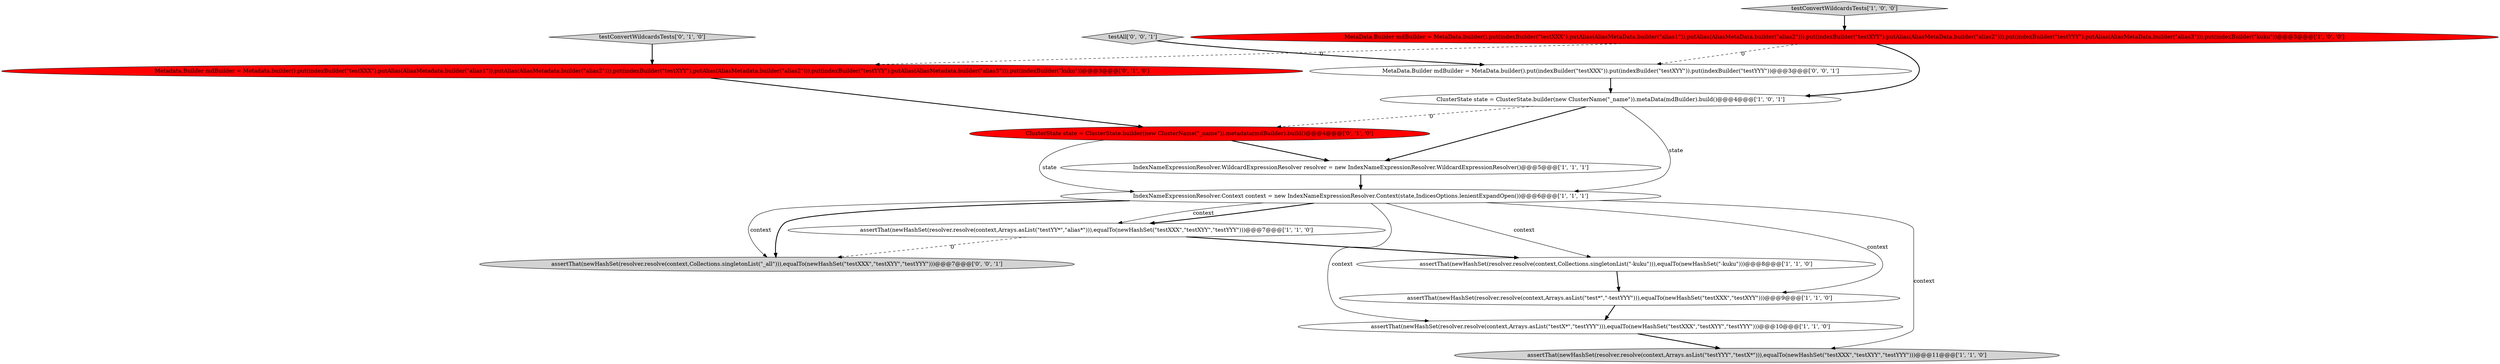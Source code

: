 digraph {
9 [style = filled, label = "MetaData.Builder mdBuilder = MetaData.builder().put(indexBuilder(\"testXXX\").putAlias(AliasMetaData.builder(\"alias1\")).putAlias(AliasMetaData.builder(\"alias2\"))).put(indexBuilder(\"testXYY\").putAlias(AliasMetaData.builder(\"alias2\"))).put(indexBuilder(\"testYYY\").putAlias(AliasMetaData.builder(\"alias3\"))).put(indexBuilder(\"kuku\"))@@@3@@@['1', '0', '0']", fillcolor = red, shape = ellipse image = "AAA1AAABBB1BBB"];
10 [style = filled, label = "testConvertWildcardsTests['0', '1', '0']", fillcolor = lightgray, shape = diamond image = "AAA0AAABBB2BBB"];
13 [style = filled, label = "MetaData.Builder mdBuilder = MetaData.builder().put(indexBuilder(\"testXXX\")).put(indexBuilder(\"testXYY\")).put(indexBuilder(\"testYYY\"))@@@3@@@['0', '0', '1']", fillcolor = white, shape = ellipse image = "AAA0AAABBB3BBB"];
11 [style = filled, label = "Metadata.Builder mdBuilder = Metadata.builder().put(indexBuilder(\"testXXX\").putAlias(AliasMetadata.builder(\"alias1\")).putAlias(AliasMetadata.builder(\"alias2\"))).put(indexBuilder(\"testXYY\").putAlias(AliasMetadata.builder(\"alias2\"))).put(indexBuilder(\"testYYY\").putAlias(AliasMetadata.builder(\"alias3\"))).put(indexBuilder(\"kuku\"))@@@3@@@['0', '1', '0']", fillcolor = red, shape = ellipse image = "AAA1AAABBB2BBB"];
1 [style = filled, label = "assertThat(newHashSet(resolver.resolve(context,Arrays.asList(\"testYY*\",\"alias*\"))),equalTo(newHashSet(\"testXXX\",\"testXYY\",\"testYYY\")))@@@7@@@['1', '1', '0']", fillcolor = white, shape = ellipse image = "AAA0AAABBB1BBB"];
14 [style = filled, label = "assertThat(newHashSet(resolver.resolve(context,Collections.singletonList(\"_all\"))),equalTo(newHashSet(\"testXXX\",\"testXYY\",\"testYYY\")))@@@7@@@['0', '0', '1']", fillcolor = lightgray, shape = ellipse image = "AAA0AAABBB3BBB"];
6 [style = filled, label = "assertThat(newHashSet(resolver.resolve(context,Arrays.asList(\"test*\",\"-testYYY\"))),equalTo(newHashSet(\"testXXX\",\"testXYY\")))@@@9@@@['1', '1', '0']", fillcolor = white, shape = ellipse image = "AAA0AAABBB1BBB"];
3 [style = filled, label = "assertThat(newHashSet(resolver.resolve(context,Arrays.asList(\"testYYY\",\"testX*\"))),equalTo(newHashSet(\"testXXX\",\"testXYY\",\"testYYY\")))@@@11@@@['1', '1', '0']", fillcolor = lightgray, shape = ellipse image = "AAA0AAABBB1BBB"];
12 [style = filled, label = "ClusterState state = ClusterState.builder(new ClusterName(\"_name\")).metadata(mdBuilder).build()@@@4@@@['0', '1', '0']", fillcolor = red, shape = ellipse image = "AAA1AAABBB2BBB"];
4 [style = filled, label = "IndexNameExpressionResolver.WildcardExpressionResolver resolver = new IndexNameExpressionResolver.WildcardExpressionResolver()@@@5@@@['1', '1', '1']", fillcolor = white, shape = ellipse image = "AAA0AAABBB1BBB"];
2 [style = filled, label = "ClusterState state = ClusterState.builder(new ClusterName(\"_name\")).metaData(mdBuilder).build()@@@4@@@['1', '0', '1']", fillcolor = white, shape = ellipse image = "AAA0AAABBB1BBB"];
15 [style = filled, label = "testAll['0', '0', '1']", fillcolor = lightgray, shape = diamond image = "AAA0AAABBB3BBB"];
7 [style = filled, label = "assertThat(newHashSet(resolver.resolve(context,Collections.singletonList(\"-kuku\"))),equalTo(newHashSet(\"-kuku\")))@@@8@@@['1', '1', '0']", fillcolor = white, shape = ellipse image = "AAA0AAABBB1BBB"];
0 [style = filled, label = "IndexNameExpressionResolver.Context context = new IndexNameExpressionResolver.Context(state,IndicesOptions.lenientExpandOpen())@@@6@@@['1', '1', '1']", fillcolor = white, shape = ellipse image = "AAA0AAABBB1BBB"];
5 [style = filled, label = "assertThat(newHashSet(resolver.resolve(context,Arrays.asList(\"testX*\",\"testYYY\"))),equalTo(newHashSet(\"testXXX\",\"testXYY\",\"testYYY\")))@@@10@@@['1', '1', '0']", fillcolor = white, shape = ellipse image = "AAA0AAABBB1BBB"];
8 [style = filled, label = "testConvertWildcardsTests['1', '0', '0']", fillcolor = lightgray, shape = diamond image = "AAA0AAABBB1BBB"];
5->3 [style = bold, label=""];
0->3 [style = solid, label="context"];
15->13 [style = bold, label=""];
0->5 [style = solid, label="context"];
0->14 [style = solid, label="context"];
1->14 [style = dashed, label="0"];
9->2 [style = bold, label=""];
11->12 [style = bold, label=""];
2->4 [style = bold, label=""];
1->7 [style = bold, label=""];
4->0 [style = bold, label=""];
0->1 [style = solid, label="context"];
12->0 [style = solid, label="state"];
2->12 [style = dashed, label="0"];
6->5 [style = bold, label=""];
0->14 [style = bold, label=""];
2->0 [style = solid, label="state"];
12->4 [style = bold, label=""];
0->1 [style = bold, label=""];
0->6 [style = solid, label="context"];
7->6 [style = bold, label=""];
9->13 [style = dashed, label="0"];
8->9 [style = bold, label=""];
9->11 [style = dashed, label="0"];
0->7 [style = solid, label="context"];
13->2 [style = bold, label=""];
10->11 [style = bold, label=""];
}
